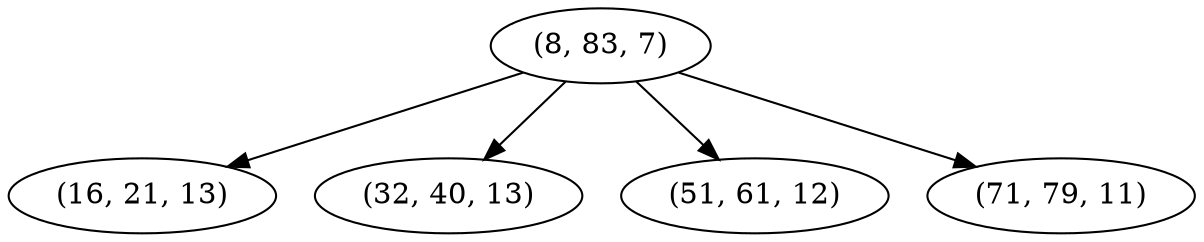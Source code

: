 digraph tree {
    "(8, 83, 7)";
    "(16, 21, 13)";
    "(32, 40, 13)";
    "(51, 61, 12)";
    "(71, 79, 11)";
    "(8, 83, 7)" -> "(16, 21, 13)";
    "(8, 83, 7)" -> "(32, 40, 13)";
    "(8, 83, 7)" -> "(51, 61, 12)";
    "(8, 83, 7)" -> "(71, 79, 11)";
}
